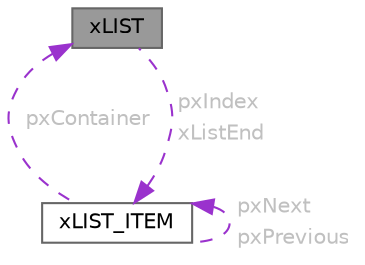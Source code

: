 digraph "xLIST"
{
 // LATEX_PDF_SIZE
  bgcolor="transparent";
  edge [fontname=Helvetica,fontsize=10,labelfontname=Helvetica,labelfontsize=10];
  node [fontname=Helvetica,fontsize=10,shape=box,height=0.2,width=0.4];
  Node1 [id="Node000001",label="xLIST",height=0.2,width=0.4,color="gray40", fillcolor="grey60", style="filled", fontcolor="black",tooltip=" "];
  Node2 -> Node1 [id="edge1_Node000001_Node000002",dir="back",color="darkorchid3",style="dashed",tooltip=" ",label=<<TABLE CELLBORDER="0" BORDER="0"><TR><TD VALIGN="top" ALIGN="LEFT" CELLPADDING="1" CELLSPACING="0">pxIndex</TD></TR>
<TR><TD VALIGN="top" ALIGN="LEFT" CELLPADDING="1" CELLSPACING="0">xListEnd</TD></TR>
</TABLE>> ,fontcolor="grey" ];
  Node2 [id="Node000002",label="xLIST_ITEM",height=0.2,width=0.4,color="gray40", fillcolor="white", style="filled",URL="$structx_l_i_s_t___i_t_e_m.html",tooltip=" "];
  Node2 -> Node2 [id="edge2_Node000002_Node000002",dir="back",color="darkorchid3",style="dashed",tooltip=" ",label=<<TABLE CELLBORDER="0" BORDER="0"><TR><TD VALIGN="top" ALIGN="LEFT" CELLPADDING="1" CELLSPACING="0">pxNext</TD></TR>
<TR><TD VALIGN="top" ALIGN="LEFT" CELLPADDING="1" CELLSPACING="0">pxPrevious</TD></TR>
</TABLE>> ,fontcolor="grey" ];
  Node1 -> Node2 [id="edge3_Node000002_Node000001",dir="back",color="darkorchid3",style="dashed",tooltip=" ",label=<<TABLE CELLBORDER="0" BORDER="0"><TR><TD VALIGN="top" ALIGN="LEFT" CELLPADDING="1" CELLSPACING="0">pxContainer</TD></TR>
</TABLE>> ,fontcolor="grey" ];
}
